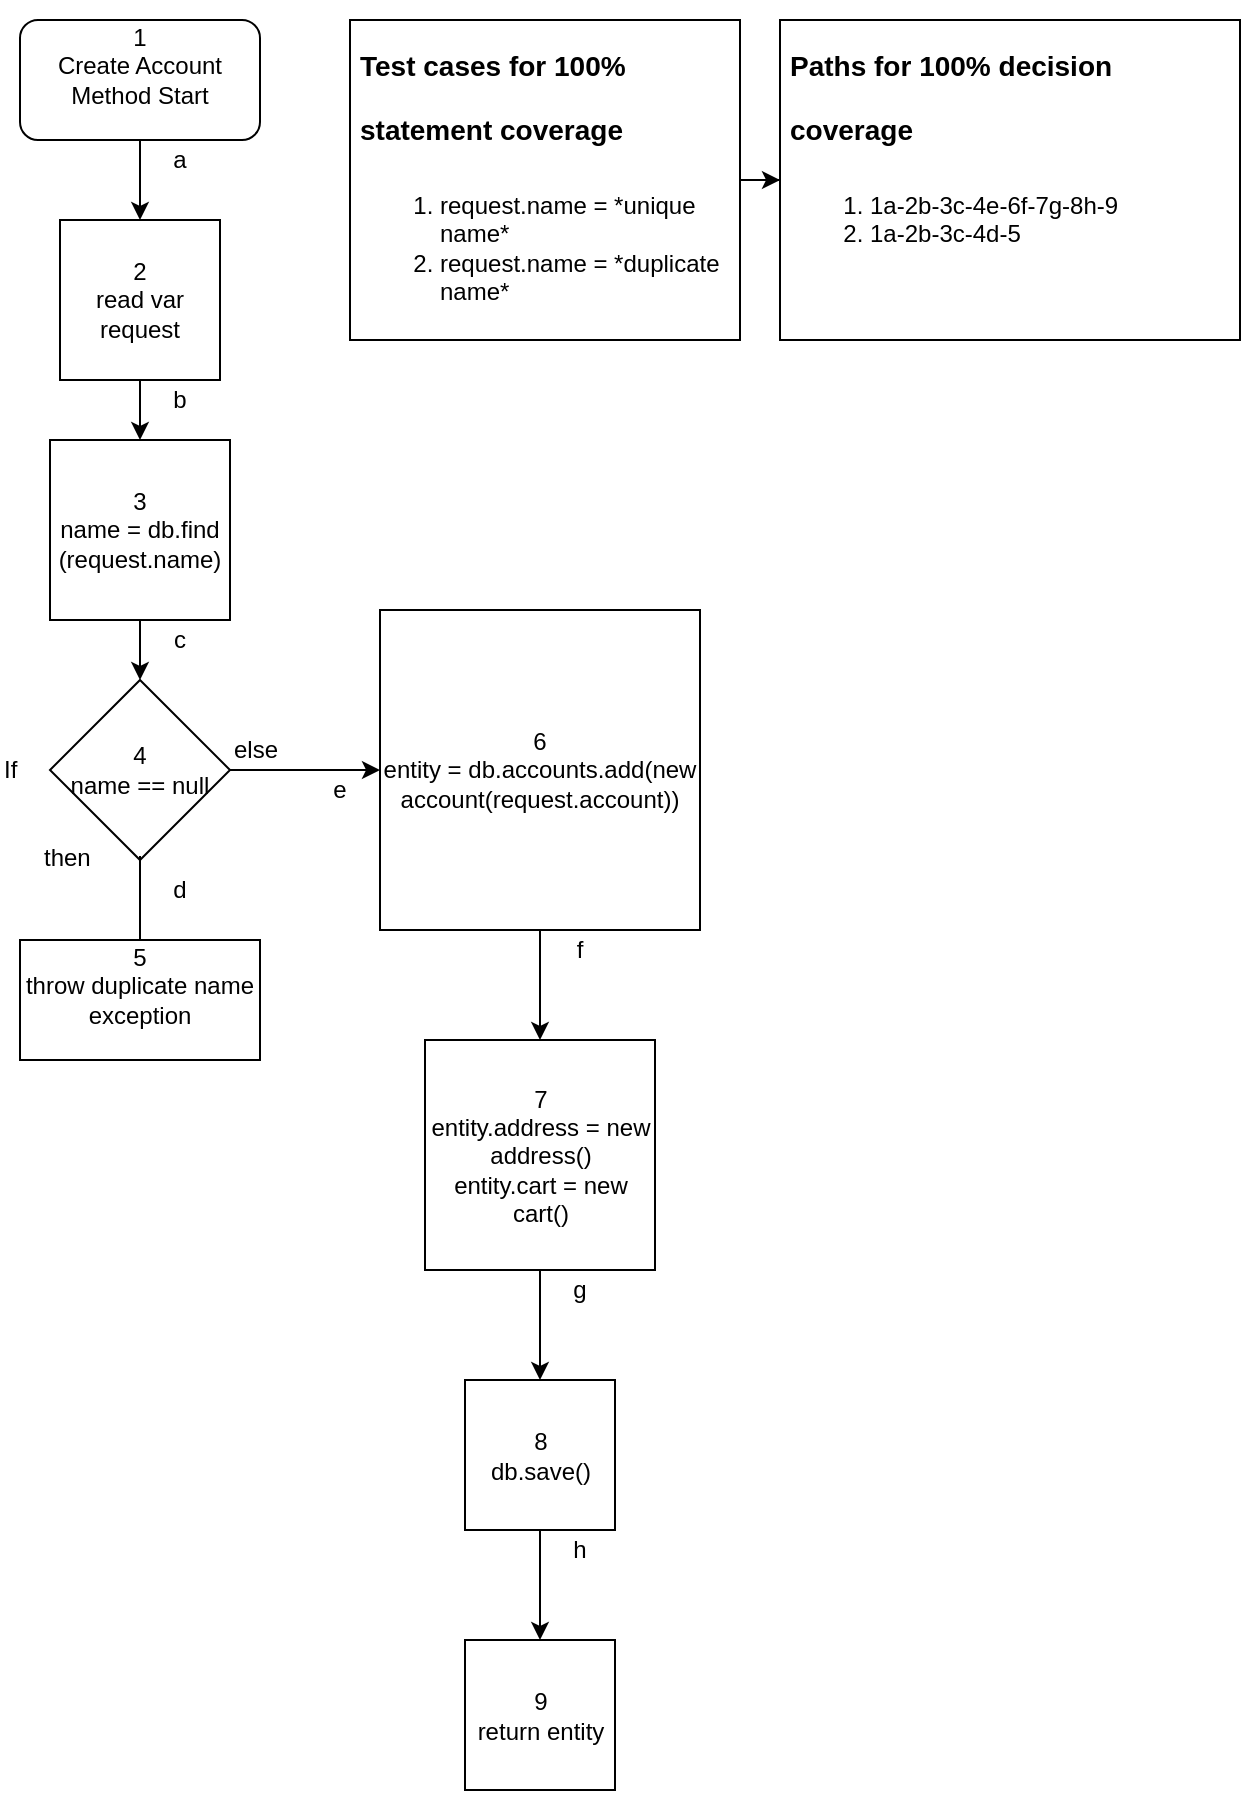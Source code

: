 <mxfile version="10.6.9" type="device"><diagram name="Page-1" id="edf60f1a-56cd-e834-aa8a-f176f3a09ee4"><mxGraphModel dx="1394" dy="796" grid="1" gridSize="10" guides="1" tooltips="1" connect="1" arrows="1" fold="1" page="1" pageScale="1" pageWidth="1100" pageHeight="850" background="#ffffff" math="0" shadow="0"><root><mxCell id="0"/><mxCell id="1" parent="0"/><mxCell id="p_R9L3HI1QtaKFcxqpp--1" value="1&lt;br&gt;Create Account Method Start&lt;br&gt;&lt;br&gt;" style="rounded=1;whiteSpace=wrap;html=1;" vertex="1" parent="1"><mxGeometry x="100" y="40" width="120" height="60" as="geometry"/></mxCell><mxCell id="p_R9L3HI1QtaKFcxqpp--6" value="" style="edgeStyle=orthogonalEdgeStyle;rounded=0;orthogonalLoop=1;jettySize=auto;html=1;" edge="1" parent="1" source="p_R9L3HI1QtaKFcxqpp--4" target="p_R9L3HI1QtaKFcxqpp--5"><mxGeometry relative="1" as="geometry"/></mxCell><mxCell id="p_R9L3HI1QtaKFcxqpp--4" value="2&lt;br&gt;read var request" style="whiteSpace=wrap;html=1;aspect=fixed;" vertex="1" parent="1"><mxGeometry x="120" y="140" width="80" height="80" as="geometry"/></mxCell><mxCell id="p_R9L3HI1QtaKFcxqpp--9" value="" style="edgeStyle=orthogonalEdgeStyle;rounded=0;orthogonalLoop=1;jettySize=auto;html=1;" edge="1" parent="1" source="p_R9L3HI1QtaKFcxqpp--5" target="p_R9L3HI1QtaKFcxqpp--8"><mxGeometry relative="1" as="geometry"/></mxCell><mxCell id="p_R9L3HI1QtaKFcxqpp--5" value="3&lt;br&gt;name = db.find&lt;br&gt;(request.name)" style="whiteSpace=wrap;html=1;aspect=fixed;" vertex="1" parent="1"><mxGeometry x="115" y="250" width="90" height="90" as="geometry"/></mxCell><mxCell id="p_R9L3HI1QtaKFcxqpp--8" value="4&lt;br&gt;name == null" style="rhombus;whiteSpace=wrap;html=1;" vertex="1" parent="1"><mxGeometry x="115" y="370" width="90" height="90" as="geometry"/></mxCell><mxCell id="p_R9L3HI1QtaKFcxqpp--10" value="If" style="text;html=1;resizable=0;points=[];autosize=1;align=left;verticalAlign=top;spacingTop=-4;" vertex="1" parent="1"><mxGeometry x="90" y="405" width="20" height="20" as="geometry"/></mxCell><mxCell id="p_R9L3HI1QtaKFcxqpp--11" value="else" style="text;html=1;resizable=0;points=[];autosize=1;align=left;verticalAlign=top;spacingTop=-4;" vertex="1" parent="1"><mxGeometry x="205" y="395" width="40" height="20" as="geometry"/></mxCell><mxCell id="p_R9L3HI1QtaKFcxqpp--12" value="then" style="text;html=1;" vertex="1" parent="1"><mxGeometry x="110" y="445" width="50" height="30" as="geometry"/></mxCell><mxCell id="p_R9L3HI1QtaKFcxqpp--13" value="" style="endArrow=classic;html=1;" edge="1" parent="1"><mxGeometry width="50" height="50" relative="1" as="geometry"><mxPoint x="160" y="458" as="sourcePoint"/><mxPoint x="160" y="510" as="targetPoint"/></mxGeometry></mxCell><mxCell id="p_R9L3HI1QtaKFcxqpp--14" value="5&lt;br&gt;throw duplicate name exception&lt;br&gt;&lt;br&gt;" style="rounded=0;whiteSpace=wrap;html=1;" vertex="1" parent="1"><mxGeometry x="100" y="500" width="120" height="60" as="geometry"/></mxCell><mxCell id="p_R9L3HI1QtaKFcxqpp--18" value="" style="endArrow=classic;html=1;exitX=1;exitY=0.5;exitDx=0;exitDy=0;" edge="1" parent="1" source="p_R9L3HI1QtaKFcxqpp--8"><mxGeometry width="50" height="50" relative="1" as="geometry"><mxPoint x="90" y="750" as="sourcePoint"/><mxPoint x="280" y="415" as="targetPoint"/></mxGeometry></mxCell><mxCell id="p_R9L3HI1QtaKFcxqpp--22" value="" style="edgeStyle=orthogonalEdgeStyle;rounded=0;orthogonalLoop=1;jettySize=auto;html=1;" edge="1" parent="1" source="p_R9L3HI1QtaKFcxqpp--19" target="p_R9L3HI1QtaKFcxqpp--21"><mxGeometry relative="1" as="geometry"/></mxCell><mxCell id="p_R9L3HI1QtaKFcxqpp--19" value="6&lt;br&gt;entity = db.accounts.add(new account(request.account))" style="whiteSpace=wrap;html=1;aspect=fixed;" vertex="1" parent="1"><mxGeometry x="280" y="335" width="160" height="160" as="geometry"/></mxCell><mxCell id="p_R9L3HI1QtaKFcxqpp--24" value="" style="edgeStyle=orthogonalEdgeStyle;rounded=0;orthogonalLoop=1;jettySize=auto;html=1;" edge="1" parent="1" source="p_R9L3HI1QtaKFcxqpp--21" target="p_R9L3HI1QtaKFcxqpp--23"><mxGeometry relative="1" as="geometry"/></mxCell><mxCell id="p_R9L3HI1QtaKFcxqpp--21" value="7&lt;br&gt;entity.address = new address()&lt;br&gt;entity.cart = new cart()&lt;br&gt;" style="whiteSpace=wrap;html=1;aspect=fixed;" vertex="1" parent="1"><mxGeometry x="302.5" y="550" width="115" height="115" as="geometry"/></mxCell><mxCell id="p_R9L3HI1QtaKFcxqpp--27" value="" style="edgeStyle=orthogonalEdgeStyle;rounded=0;orthogonalLoop=1;jettySize=auto;html=1;" edge="1" parent="1" source="p_R9L3HI1QtaKFcxqpp--23" target="p_R9L3HI1QtaKFcxqpp--26"><mxGeometry relative="1" as="geometry"/></mxCell><mxCell id="p_R9L3HI1QtaKFcxqpp--23" value="8&lt;br&gt;db.save()&lt;br&gt;" style="whiteSpace=wrap;html=1;aspect=fixed;" vertex="1" parent="1"><mxGeometry x="322.5" y="720" width="75" height="75" as="geometry"/></mxCell><mxCell id="p_R9L3HI1QtaKFcxqpp--26" value="9&lt;br&gt;return entity&lt;br&gt;" style="whiteSpace=wrap;html=1;aspect=fixed;" vertex="1" parent="1"><mxGeometry x="322.5" y="850" width="75" height="75" as="geometry"/></mxCell><mxCell id="p_R9L3HI1QtaKFcxqpp--25" value="" style="endArrow=classic;html=1;entryX=0.5;entryY=0;entryDx=0;entryDy=0;" edge="1" parent="1" source="p_R9L3HI1QtaKFcxqpp--1" target="p_R9L3HI1QtaKFcxqpp--4"><mxGeometry width="50" height="50" relative="1" as="geometry"><mxPoint x="90" y="820" as="sourcePoint"/><mxPoint x="159" y="150" as="targetPoint"/></mxGeometry></mxCell><mxCell id="arVU4EDz0NsQpDfogTEH-4" value="a" style="text;html=1;strokeColor=none;fillColor=none;align=center;verticalAlign=middle;whiteSpace=wrap;rounded=0;" vertex="1" parent="1"><mxGeometry x="160" y="100" width="40" height="20" as="geometry"/></mxCell><mxCell id="arVU4EDz0NsQpDfogTEH-5" value="b" style="text;html=1;strokeColor=none;fillColor=none;align=center;verticalAlign=middle;whiteSpace=wrap;rounded=0;" vertex="1" parent="1"><mxGeometry x="160" y="220" width="40" height="20" as="geometry"/></mxCell><mxCell id="arVU4EDz0NsQpDfogTEH-7" value="c" style="text;html=1;strokeColor=none;fillColor=none;align=center;verticalAlign=middle;whiteSpace=wrap;rounded=0;" vertex="1" parent="1"><mxGeometry x="160" y="340" width="40" height="20" as="geometry"/></mxCell><mxCell id="arVU4EDz0NsQpDfogTEH-8" value="d" style="text;html=1;strokeColor=none;fillColor=none;align=center;verticalAlign=middle;whiteSpace=wrap;rounded=0;" vertex="1" parent="1"><mxGeometry x="160" y="465" width="40" height="20" as="geometry"/></mxCell><mxCell id="arVU4EDz0NsQpDfogTEH-9" value="e" style="text;html=1;strokeColor=none;fillColor=none;align=center;verticalAlign=middle;whiteSpace=wrap;rounded=0;" vertex="1" parent="1"><mxGeometry x="240" y="415" width="40" height="20" as="geometry"/></mxCell><mxCell id="arVU4EDz0NsQpDfogTEH-10" value="f" style="text;html=1;strokeColor=none;fillColor=none;align=center;verticalAlign=middle;whiteSpace=wrap;rounded=0;" vertex="1" parent="1"><mxGeometry x="360" y="495" width="40" height="20" as="geometry"/></mxCell><mxCell id="arVU4EDz0NsQpDfogTEH-11" value="g" style="text;html=1;strokeColor=none;fillColor=none;align=center;verticalAlign=middle;whiteSpace=wrap;rounded=0;" vertex="1" parent="1"><mxGeometry x="360" y="665" width="40" height="20" as="geometry"/></mxCell><mxCell id="arVU4EDz0NsQpDfogTEH-12" value="h" style="text;html=1;strokeColor=none;fillColor=none;align=center;verticalAlign=middle;whiteSpace=wrap;rounded=0;" vertex="1" parent="1"><mxGeometry x="360" y="795" width="40" height="20" as="geometry"/></mxCell><mxCell id="5HkrKGozYH_GzDUjbDLA-1" value="" style="edgeStyle=orthogonalEdgeStyle;rounded=0;orthogonalLoop=1;jettySize=auto;html=1;" edge="1" parent="1" source="arVU4EDz0NsQpDfogTEH-13" target="arVU4EDz0NsQpDfogTEH-17"><mxGeometry relative="1" as="geometry"/></mxCell><mxCell id="arVU4EDz0NsQpDfogTEH-13" value="&lt;h1 style=&quot;line-height: 120%&quot;&gt;&lt;font style=&quot;font-size: 14px&quot;&gt;Test cases for 100% statement coverage&lt;/font&gt;&lt;/h1&gt;&lt;p&gt;&lt;/p&gt;&lt;ol&gt;&lt;li&gt;request.name = *unique name*&lt;/li&gt;&lt;li&gt;request.name = *duplicate name*&lt;/li&gt;&lt;/ol&gt;&lt;p&gt;&lt;/p&gt;" style="text;html=1;strokeColor=#000000;fillColor=none;spacing=5;spacingTop=-20;whiteSpace=wrap;overflow=hidden;rounded=0;" vertex="1" parent="1"><mxGeometry x="265" y="40" width="195" height="160" as="geometry"/></mxCell><mxCell id="arVU4EDz0NsQpDfogTEH-17" value="&lt;h1 style=&quot;line-height: 120%&quot;&gt;&lt;font style=&quot;font-size: 14px&quot;&gt;Paths for 100% decision coverage&lt;/font&gt;&lt;/h1&gt;&lt;p&gt;&lt;/p&gt;&lt;ol&gt;&lt;li&gt;1a-2b-3c-4e-6f-7g-8h-9&lt;br&gt;&lt;/li&gt;&lt;li&gt;&lt;span&gt;1a-2b-3c-4d-5&lt;/span&gt;&lt;/li&gt;&lt;/ol&gt;&lt;p&gt;&lt;/p&gt;" style="text;html=1;strokeColor=#000000;fillColor=none;spacing=5;spacingTop=-20;whiteSpace=wrap;overflow=hidden;rounded=0;" vertex="1" parent="1"><mxGeometry x="480" y="40" width="230" height="160" as="geometry"/></mxCell></root></mxGraphModel></diagram><diagram id="hD0C7r4vvSH-rxO0DXHM" name="Page-2"><mxGraphModel dx="1394" dy="747" grid="1" gridSize="10" guides="1" tooltips="1" connect="1" arrows="1" fold="1" page="1" pageScale="1" pageWidth="850" pageHeight="1100" math="0" shadow="0"><root><mxCell id="H6DH-6OTxVknjJTw-CPX-0"/><mxCell id="H6DH-6OTxVknjJTw-CPX-1" parent="H6DH-6OTxVknjJTw-CPX-0"/><mxCell id="kNjEopVNb65ZV6t8P-L0-6" value="" style="edgeStyle=orthogonalEdgeStyle;rounded=0;orthogonalLoop=1;jettySize=auto;html=1;" edge="1" parent="H6DH-6OTxVknjJTw-CPX-1" source="QrWCN7sbPT3bQCch3ZX7-0" target="kNjEopVNb65ZV6t8P-L0-5"><mxGeometry relative="1" as="geometry"/></mxCell><mxCell id="QrWCN7sbPT3bQCch3ZX7-0" value="1&lt;br&gt;Create Order Method Start" style="rounded=1;whiteSpace=wrap;html=1;" vertex="1" parent="H6DH-6OTxVknjJTw-CPX-1"><mxGeometry x="90" y="25" width="120" height="60" as="geometry"/></mxCell><mxCell id="RZstzYf2juommERjC_Ts-1" value="" style="edgeStyle=orthogonalEdgeStyle;rounded=0;orthogonalLoop=1;jettySize=auto;html=1;" edge="1" parent="H6DH-6OTxVknjJTw-CPX-1" source="kNjEopVNb65ZV6t8P-L0-5" target="RZstzYf2juommERjC_Ts-0"><mxGeometry relative="1" as="geometry"/></mxCell><mxCell id="kNjEopVNb65ZV6t8P-L0-5" value="2&lt;br&gt;read var request&lt;br&gt;&lt;br&gt;" style="rounded=0;whiteSpace=wrap;html=1;" vertex="1" parent="H6DH-6OTxVknjJTw-CPX-1"><mxGeometry x="90" y="125" width="120" height="60" as="geometry"/></mxCell><mxCell id="GjVu-0bNZ1pSPyEjcNAu-4" value="" style="edgeStyle=orthogonalEdgeStyle;rounded=0;orthogonalLoop=1;jettySize=auto;html=1;" edge="1" parent="H6DH-6OTxVknjJTw-CPX-1" source="RZstzYf2juommERjC_Ts-0" target="GjVu-0bNZ1pSPyEjcNAu-0"><mxGeometry relative="1" as="geometry"/></mxCell><mxCell id="RZstzYf2juommERjC_Ts-0" value="3&lt;br&gt;account = db.accounts.find(request.account)&lt;br&gt;" style="rounded=0;whiteSpace=wrap;html=1;" vertex="1" parent="H6DH-6OTxVknjJTw-CPX-1"><mxGeometry x="50" y="225" width="200" height="100" as="geometry"/></mxCell><mxCell id="ZH5MGWiGUdXiktFxABLJ-1" value="" style="edgeStyle=orthogonalEdgeStyle;rounded=0;orthogonalLoop=1;jettySize=auto;html=1;" edge="1" parent="H6DH-6OTxVknjJTw-CPX-1" source="GjVu-0bNZ1pSPyEjcNAu-0" target="ZH5MGWiGUdXiktFxABLJ-0"><mxGeometry relative="1" as="geometry"/></mxCell><mxCell id="ZH5MGWiGUdXiktFxABLJ-4" value="" style="edgeStyle=orthogonalEdgeStyle;rounded=0;orthogonalLoop=1;jettySize=auto;html=1;" edge="1" parent="H6DH-6OTxVknjJTw-CPX-1" source="GjVu-0bNZ1pSPyEjcNAu-0" target="ZH5MGWiGUdXiktFxABLJ-3"><mxGeometry relative="1" as="geometry"/></mxCell><mxCell id="GjVu-0bNZ1pSPyEjcNAu-0" value="4&lt;br&gt;account == null" style="rhombus;whiteSpace=wrap;html=1;" vertex="1" parent="H6DH-6OTxVknjJTw-CPX-1"><mxGeometry x="97.5" y="365" width="105" height="90" as="geometry"/></mxCell><mxCell id="ZH5MGWiGUdXiktFxABLJ-13" value="" style="edgeStyle=orthogonalEdgeStyle;rounded=0;orthogonalLoop=1;jettySize=auto;html=1;" edge="1" parent="H6DH-6OTxVknjJTw-CPX-1" source="ZH5MGWiGUdXiktFxABLJ-3"><mxGeometry relative="1" as="geometry"><mxPoint x="470" y="410" as="targetPoint"/></mxGeometry></mxCell><mxCell id="ZH5MGWiGUdXiktFxABLJ-3" value="6&lt;br&gt;account.cart.cartItems &amp;gt; 1" style="rhombus;whiteSpace=wrap;html=1;" vertex="1" parent="H6DH-6OTxVknjJTw-CPX-1"><mxGeometry x="265" y="342.5" width="165" height="135" as="geometry"/></mxCell><mxCell id="GjVu-0bNZ1pSPyEjcNAu-1" value="If" style="text;html=1;resizable=0;points=[];autosize=1;align=left;verticalAlign=top;spacingTop=-4;" vertex="1" parent="H6DH-6OTxVknjJTw-CPX-1"><mxGeometry x="82.5" y="390" width="20" height="20" as="geometry"/></mxCell><mxCell id="GjVu-0bNZ1pSPyEjcNAu-2" value="else" style="text;html=1;resizable=0;points=[];autosize=1;align=left;verticalAlign=top;spacingTop=-4;" vertex="1" parent="H6DH-6OTxVknjJTw-CPX-1"><mxGeometry x="187.5" y="380" width="40" height="20" as="geometry"/></mxCell><mxCell id="GjVu-0bNZ1pSPyEjcNAu-3" value="then" style="text;html=1;" vertex="1" parent="H6DH-6OTxVknjJTw-CPX-1"><mxGeometry x="92.5" y="440" width="50" height="30" as="geometry"/></mxCell><mxCell id="ZH5MGWiGUdXiktFxABLJ-0" value="5&lt;br&gt;throw account not found exception&lt;br&gt;&lt;br&gt;" style="rounded=0;whiteSpace=wrap;html=1;" vertex="1" parent="H6DH-6OTxVknjJTw-CPX-1"><mxGeometry x="90" y="490" width="120" height="60" as="geometry"/></mxCell><mxCell id="ZH5MGWiGUdXiktFxABLJ-5" value="If" style="text;html=1;resizable=0;points=[];autosize=1;align=left;verticalAlign=top;spacingTop=-4;" vertex="1" parent="H6DH-6OTxVknjJTw-CPX-1"><mxGeometry x="260" y="380" width="20" height="20" as="geometry"/></mxCell><mxCell id="ZH5MGWiGUdXiktFxABLJ-6" value="else" style="text;html=1;resizable=0;points=[];autosize=1;align=left;verticalAlign=top;spacingTop=-4;" vertex="1" parent="H6DH-6OTxVknjJTw-CPX-1"><mxGeometry x="425" y="380" width="40" height="20" as="geometry"/></mxCell><mxCell id="ZH5MGWiGUdXiktFxABLJ-7" value="then" style="text;html=1;" vertex="1" parent="H6DH-6OTxVknjJTw-CPX-1"><mxGeometry x="290" y="460" width="50" height="30" as="geometry"/></mxCell><mxCell id="ZH5MGWiGUdXiktFxABLJ-17" value="" style="edgeStyle=orthogonalEdgeStyle;rounded=0;orthogonalLoop=1;jettySize=auto;html=1;" edge="1" parent="H6DH-6OTxVknjJTw-CPX-1" source="ZH5MGWiGUdXiktFxABLJ-10" target="ZH5MGWiGUdXiktFxABLJ-16"><mxGeometry relative="1" as="geometry"/></mxCell><mxCell id="ZH5MGWiGUdXiktFxABLJ-23" value="" style="edgeStyle=orthogonalEdgeStyle;rounded=0;orthogonalLoop=1;jettySize=auto;html=1;" edge="1" parent="H6DH-6OTxVknjJTw-CPX-1" source="ZH5MGWiGUdXiktFxABLJ-10" target="ZH5MGWiGUdXiktFxABLJ-22"><mxGeometry relative="1" as="geometry"/></mxCell><mxCell id="ZH5MGWiGUdXiktFxABLJ-10" value="8&lt;br&gt;var transaction = db.beginTransaction()" style="rounded=0;whiteSpace=wrap;html=1;" vertex="1" parent="H6DH-6OTxVknjJTw-CPX-1"><mxGeometry x="287.5" y="510" width="120" height="60" as="geometry"/></mxCell><mxCell id="ZH5MGWiGUdXiktFxABLJ-22" value="9&lt;br&gt;transaction.rollback()" style="rounded=0;whiteSpace=wrap;html=1;" vertex="1" parent="H6DH-6OTxVknjJTw-CPX-1"><mxGeometry x="490" y="510" width="118" height="60" as="geometry"/></mxCell><mxCell id="ZH5MGWiGUdXiktFxABLJ-26" value="" style="edgeStyle=orthogonalEdgeStyle;rounded=0;orthogonalLoop=1;jettySize=auto;html=1;" edge="1" parent="H6DH-6OTxVknjJTw-CPX-1" source="ZH5MGWiGUdXiktFxABLJ-16" target="ZH5MGWiGUdXiktFxABLJ-25"><mxGeometry relative="1" as="geometry"/></mxCell><mxCell id="ZH5MGWiGUdXiktFxABLJ-16" value="10&lt;br&gt;var order = db.orders.add(new order())&lt;br&gt;&lt;br&gt;" style="rounded=0;whiteSpace=wrap;html=1;" vertex="1" parent="H6DH-6OTxVknjJTw-CPX-1"><mxGeometry x="288" y="630" width="120" height="70" as="geometry"/></mxCell><mxCell id="ZH5MGWiGUdXiktFxABLJ-28" value="" style="edgeStyle=orthogonalEdgeStyle;rounded=0;orthogonalLoop=1;jettySize=auto;html=1;" edge="1" parent="H6DH-6OTxVknjJTw-CPX-1" source="ZH5MGWiGUdXiktFxABLJ-25" target="ZH5MGWiGUdXiktFxABLJ-27"><mxGeometry relative="1" as="geometry"/></mxCell><mxCell id="ZH5MGWiGUdXiktFxABLJ-34" value="" style="edgeStyle=orthogonalEdgeStyle;rounded=0;orthogonalLoop=1;jettySize=auto;html=1;exitX=1;exitY=0.5;exitDx=0;exitDy=0;" edge="1" parent="H6DH-6OTxVknjJTw-CPX-1" source="ZH5MGWiGUdXiktFxABLJ-27" target="ZH5MGWiGUdXiktFxABLJ-33"><mxGeometry relative="1" as="geometry"><Array as="points"><mxPoint x="450" y="915"/><mxPoint x="450" y="1150"/><mxPoint x="348" y="1150"/></Array></mxGeometry></mxCell><mxCell id="ZH5MGWiGUdXiktFxABLJ-25" value="11&lt;br&gt;db.save()&lt;br&gt;" style="rounded=0;whiteSpace=wrap;html=1;" vertex="1" parent="H6DH-6OTxVknjJTw-CPX-1"><mxGeometry x="287.5" y="750" width="120" height="60" as="geometry"/></mxCell><mxCell id="Zm4AZHgUQYk6GFpShvZH-19" value="" style="edgeStyle=orthogonalEdgeStyle;rounded=0;orthogonalLoop=1;jettySize=auto;html=1;" edge="1" parent="H6DH-6OTxVknjJTw-CPX-1" source="ZH5MGWiGUdXiktFxABLJ-33" target="ZH5MGWiGUdXiktFxABLJ-39"><mxGeometry relative="1" as="geometry"/></mxCell><mxCell id="ZH5MGWiGUdXiktFxABLJ-33" value="14&lt;br&gt;db.cartItems.remove(&lt;br&gt;account.cart.cartItems)&lt;br&gt;" style="rounded=0;whiteSpace=wrap;html=1;" vertex="1" parent="H6DH-6OTxVknjJTw-CPX-1"><mxGeometry x="272.5" y="1190" width="150" height="60" as="geometry"/></mxCell><mxCell id="ZH5MGWiGUdXiktFxABLJ-11" value="" style="edgeStyle=orthogonalEdgeStyle;rounded=0;orthogonalLoop=1;jettySize=auto;html=1;" edge="1" parent="H6DH-6OTxVknjJTw-CPX-1" source="ZH5MGWiGUdXiktFxABLJ-3" target="ZH5MGWiGUdXiktFxABLJ-10"><mxGeometry relative="1" as="geometry"><mxPoint x="347.5" y="477.5" as="sourcePoint"/><mxPoint x="347.5" y="557.5" as="targetPoint"/></mxGeometry></mxCell><mxCell id="ZH5MGWiGUdXiktFxABLJ-14" value="7&lt;br&gt;throw cart empty exception" style="rounded=0;whiteSpace=wrap;html=1;" vertex="1" parent="H6DH-6OTxVknjJTw-CPX-1"><mxGeometry x="470" y="380" width="120" height="60" as="geometry"/></mxCell><mxCell id="ZH5MGWiGUdXiktFxABLJ-20" value="try" style="text;html=1;resizable=0;points=[];autosize=1;align=left;verticalAlign=top;spacingTop=-4;" vertex="1" parent="H6DH-6OTxVknjJTw-CPX-1"><mxGeometry x="320" y="580" width="30" height="20" as="geometry"/></mxCell><mxCell id="ZH5MGWiGUdXiktFxABLJ-24" value="catch" style="text;html=1;resizable=0;points=[];autosize=1;align=left;verticalAlign=top;spacingTop=-4;" vertex="1" parent="H6DH-6OTxVknjJTw-CPX-1"><mxGeometry x="415" y="510" width="40" height="20" as="geometry"/></mxCell><mxCell id="ZH5MGWiGUdXiktFxABLJ-36" value="" style="edgeStyle=orthogonalEdgeStyle;rounded=0;orthogonalLoop=1;jettySize=auto;html=1;" edge="1" parent="H6DH-6OTxVknjJTw-CPX-1" source="ZH5MGWiGUdXiktFxABLJ-27" target="ZH5MGWiGUdXiktFxABLJ-35"><mxGeometry relative="1" as="geometry"/></mxCell><mxCell id="ZH5MGWiGUdXiktFxABLJ-27" value="12&lt;br&gt;for each item in account.cart.cartItems" style="rhombus;whiteSpace=wrap;html=1;" vertex="1" parent="H6DH-6OTxVknjJTw-CPX-1"><mxGeometry x="259" y="860" width="178" height="110" as="geometry"/></mxCell><mxCell id="ZH5MGWiGUdXiktFxABLJ-38" value="" style="edgeStyle=orthogonalEdgeStyle;rounded=0;orthogonalLoop=1;jettySize=auto;html=1;exitX=0.5;exitY=1;exitDx=0;exitDy=0;entryX=0;entryY=0.5;entryDx=0;entryDy=0;" edge="1" parent="H6DH-6OTxVknjJTw-CPX-1" source="ZH5MGWiGUdXiktFxABLJ-35" target="ZH5MGWiGUdXiktFxABLJ-27"><mxGeometry relative="1" as="geometry"><mxPoint x="260" y="910" as="targetPoint"/><Array as="points"><mxPoint x="348" y="1120"/><mxPoint x="230" y="1120"/><mxPoint x="230" y="915"/></Array></mxGeometry></mxCell><mxCell id="ZH5MGWiGUdXiktFxABLJ-35" value="13&lt;br&gt;order.orderItems.add(item)" style="rounded=0;whiteSpace=wrap;html=1;" vertex="1" parent="H6DH-6OTxVknjJTw-CPX-1"><mxGeometry x="268" y="1020" width="159" height="60" as="geometry"/></mxCell><mxCell id="ZH5MGWiGUdXiktFxABLJ-46" value="" style="edgeStyle=orthogonalEdgeStyle;rounded=0;orthogonalLoop=1;jettySize=auto;html=1;" edge="1" parent="H6DH-6OTxVknjJTw-CPX-1" source="ZH5MGWiGUdXiktFxABLJ-39" target="ZH5MGWiGUdXiktFxABLJ-44"><mxGeometry relative="1" as="geometry"/></mxCell><mxCell id="ZH5MGWiGUdXiktFxABLJ-48" value="" style="edgeStyle=orthogonalEdgeStyle;rounded=0;orthogonalLoop=1;jettySize=auto;html=1;" edge="1" parent="H6DH-6OTxVknjJTw-CPX-1" source="ZH5MGWiGUdXiktFxABLJ-39" target="ZH5MGWiGUdXiktFxABLJ-47"><mxGeometry relative="1" as="geometry"/></mxCell><mxCell id="ZH5MGWiGUdXiktFxABLJ-39" value="15&lt;br&gt;account.address == null" style="rhombus;whiteSpace=wrap;html=1;" vertex="1" parent="H6DH-6OTxVknjJTw-CPX-1"><mxGeometry x="293.5" y="1310" width="108" height="110" as="geometry"/></mxCell><mxCell id="ZH5MGWiGUdXiktFxABLJ-40" value="If" style="text;html=1;resizable=0;points=[];autosize=1;align=left;verticalAlign=top;spacingTop=-4;" vertex="1" parent="H6DH-6OTxVknjJTw-CPX-1"><mxGeometry x="282" y="1335" width="20" height="20" as="geometry"/></mxCell><mxCell id="ZH5MGWiGUdXiktFxABLJ-41" value="else" style="text;html=1;resizable=0;points=[];autosize=1;align=left;verticalAlign=top;spacingTop=-4;" vertex="1" parent="H6DH-6OTxVknjJTw-CPX-1"><mxGeometry x="290" y="1400" width="40" height="20" as="geometry"/></mxCell><mxCell id="ZH5MGWiGUdXiktFxABLJ-42" value="then" style="text;html=1;" vertex="1" parent="H6DH-6OTxVknjJTw-CPX-1"><mxGeometry x="400" y="1330" width="50" height="30" as="geometry"/></mxCell><mxCell id="ZH5MGWiGUdXiktFxABLJ-44" value="16&lt;br&gt;throw address not found exception&lt;br&gt;&lt;br&gt;" style="rounded=0;whiteSpace=wrap;html=1;" vertex="1" parent="H6DH-6OTxVknjJTw-CPX-1"><mxGeometry x="455" y="1335" width="120" height="60" as="geometry"/></mxCell><mxCell id="ZH5MGWiGUdXiktFxABLJ-50" value="" style="edgeStyle=orthogonalEdgeStyle;rounded=0;orthogonalLoop=1;jettySize=auto;html=1;" edge="1" parent="H6DH-6OTxVknjJTw-CPX-1" source="ZH5MGWiGUdXiktFxABLJ-47" target="ZH5MGWiGUdXiktFxABLJ-49"><mxGeometry relative="1" as="geometry"/></mxCell><mxCell id="ZH5MGWiGUdXiktFxABLJ-47" value="17&lt;br&gt;order.shippingCost = account.address.country.shippingCost" style="rounded=0;whiteSpace=wrap;html=1;" vertex="1" parent="H6DH-6OTxVknjJTw-CPX-1"><mxGeometry x="233.5" y="1460" width="228" height="60" as="geometry"/></mxCell><mxCell id="ZH5MGWiGUdXiktFxABLJ-52" value="" style="edgeStyle=orthogonalEdgeStyle;rounded=0;orthogonalLoop=1;jettySize=auto;html=1;" edge="1" parent="H6DH-6OTxVknjJTw-CPX-1" source="ZH5MGWiGUdXiktFxABLJ-49" target="ZH5MGWiGUdXiktFxABLJ-51"><mxGeometry relative="1" as="geometry"/></mxCell><mxCell id="ZH5MGWiGUdXiktFxABLJ-49" value="18&lt;br&gt;order.totalCost = account.cart.cartItems.sum(item.price)" style="rounded=0;whiteSpace=wrap;html=1;" vertex="1" parent="H6DH-6OTxVknjJTw-CPX-1"><mxGeometry x="234" y="1570" width="228" height="60" as="geometry"/></mxCell><mxCell id="ZH5MGWiGUdXiktFxABLJ-54" value="" style="edgeStyle=orthogonalEdgeStyle;rounded=0;orthogonalLoop=1;jettySize=auto;html=1;" edge="1" parent="H6DH-6OTxVknjJTw-CPX-1" source="ZH5MGWiGUdXiktFxABLJ-51" target="ZH5MGWiGUdXiktFxABLJ-53"><mxGeometry relative="1" as="geometry"/></mxCell><mxCell id="ZH5MGWiGUdXiktFxABLJ-51" value="19&lt;br&gt;order.invoice = new invoice(amount, isPaid)" style="rounded=0;whiteSpace=wrap;html=1;" vertex="1" parent="H6DH-6OTxVknjJTw-CPX-1"><mxGeometry x="233.5" y="1670" width="228" height="60" as="geometry"/></mxCell><mxCell id="ZH5MGWiGUdXiktFxABLJ-56" value="" style="edgeStyle=orthogonalEdgeStyle;rounded=0;orthogonalLoop=1;jettySize=auto;html=1;" edge="1" parent="H6DH-6OTxVknjJTw-CPX-1" source="ZH5MGWiGUdXiktFxABLJ-53" target="ZH5MGWiGUdXiktFxABLJ-55"><mxGeometry relative="1" as="geometry"/></mxCell><mxCell id="ZH5MGWiGUdXiktFxABLJ-53" value="20&lt;br&gt;db.save()&lt;br&gt;transaction.commit()&lt;br&gt;" style="rounded=0;whiteSpace=wrap;html=1;" vertex="1" parent="H6DH-6OTxVknjJTw-CPX-1"><mxGeometry x="233.5" y="1780" width="228" height="60" as="geometry"/></mxCell><mxCell id="ZH5MGWiGUdXiktFxABLJ-55" value="21&lt;br&gt;return order&lt;br&gt;&lt;br&gt;" style="rounded=0;whiteSpace=wrap;html=1;" vertex="1" parent="H6DH-6OTxVknjJTw-CPX-1"><mxGeometry x="289" y="1870" width="117" height="50" as="geometry"/></mxCell><mxCell id="Zm4AZHgUQYk6GFpShvZH-0" value="a" style="text;html=1;strokeColor=none;fillColor=none;align=center;verticalAlign=middle;whiteSpace=wrap;rounded=0;" vertex="1" parent="H6DH-6OTxVknjJTw-CPX-1"><mxGeometry x="150" y="85" width="40" height="20" as="geometry"/></mxCell><mxCell id="Zm4AZHgUQYk6GFpShvZH-3" value="b" style="text;html=1;strokeColor=none;fillColor=none;align=center;verticalAlign=middle;whiteSpace=wrap;rounded=0;" vertex="1" parent="H6DH-6OTxVknjJTw-CPX-1"><mxGeometry x="150" y="185" width="40" height="20" as="geometry"/></mxCell><mxCell id="Zm4AZHgUQYk6GFpShvZH-6" value="c" style="text;html=1;strokeColor=none;fillColor=none;align=center;verticalAlign=middle;whiteSpace=wrap;rounded=0;" vertex="1" parent="H6DH-6OTxVknjJTw-CPX-1"><mxGeometry x="150" y="325" width="40" height="20" as="geometry"/></mxCell><mxCell id="Zm4AZHgUQYk6GFpShvZH-7" value="d" style="text;html=1;strokeColor=none;fillColor=none;align=center;verticalAlign=middle;whiteSpace=wrap;rounded=0;" vertex="1" parent="H6DH-6OTxVknjJTw-CPX-1"><mxGeometry x="150" y="450" width="40" height="20" as="geometry"/></mxCell><mxCell id="Zm4AZHgUQYk6GFpShvZH-9" value="e" style="text;html=1;strokeColor=none;fillColor=none;align=center;verticalAlign=middle;whiteSpace=wrap;rounded=0;" vertex="1" parent="H6DH-6OTxVknjJTw-CPX-1"><mxGeometry x="193.5" y="410" width="40" height="20" as="geometry"/></mxCell><mxCell id="Zm4AZHgUQYk6GFpShvZH-10" value="f" style="text;html=1;strokeColor=none;fillColor=none;align=center;verticalAlign=middle;whiteSpace=wrap;rounded=0;" vertex="1" parent="H6DH-6OTxVknjJTw-CPX-1"><mxGeometry x="415" y="410" width="40" height="20" as="geometry"/></mxCell><mxCell id="Zm4AZHgUQYk6GFpShvZH-11" value="g" style="text;html=1;strokeColor=none;fillColor=none;align=center;verticalAlign=middle;whiteSpace=wrap;rounded=0;" vertex="1" parent="H6DH-6OTxVknjJTw-CPX-1"><mxGeometry x="347.5" y="470" width="40" height="20" as="geometry"/></mxCell><mxCell id="Zm4AZHgUQYk6GFpShvZH-12" value="h" style="text;html=1;strokeColor=none;fillColor=none;align=center;verticalAlign=middle;whiteSpace=wrap;rounded=0;" vertex="1" parent="H6DH-6OTxVknjJTw-CPX-1"><mxGeometry x="350" y="570" width="40" height="20" as="geometry"/></mxCell><mxCell id="Zm4AZHgUQYk6GFpShvZH-13" value="i" style="text;html=1;strokeColor=none;fillColor=none;align=center;verticalAlign=middle;whiteSpace=wrap;rounded=0;" vertex="1" parent="H6DH-6OTxVknjJTw-CPX-1"><mxGeometry x="410" y="540" width="40" height="20" as="geometry"/></mxCell><mxCell id="Zm4AZHgUQYk6GFpShvZH-14" value="j" style="text;html=1;strokeColor=none;fillColor=none;align=center;verticalAlign=middle;whiteSpace=wrap;rounded=0;" vertex="1" parent="H6DH-6OTxVknjJTw-CPX-1"><mxGeometry x="347.5" y="700" width="40" height="20" as="geometry"/></mxCell><mxCell id="Zm4AZHgUQYk6GFpShvZH-15" value="k" style="text;html=1;strokeColor=none;fillColor=none;align=center;verticalAlign=middle;whiteSpace=wrap;rounded=0;" vertex="1" parent="H6DH-6OTxVknjJTw-CPX-1"><mxGeometry x="350" y="810" width="40" height="20" as="geometry"/></mxCell><mxCell id="Zm4AZHgUQYk6GFpShvZH-16" value="l" style="text;html=1;strokeColor=none;fillColor=none;align=center;verticalAlign=middle;whiteSpace=wrap;rounded=0;" vertex="1" parent="H6DH-6OTxVknjJTw-CPX-1"><mxGeometry x="340" y="970" width="40" height="20" as="geometry"/></mxCell><mxCell id="Zm4AZHgUQYk6GFpShvZH-17" value="m" style="text;html=1;strokeColor=none;fillColor=none;align=center;verticalAlign=middle;whiteSpace=wrap;rounded=0;" vertex="1" parent="H6DH-6OTxVknjJTw-CPX-1"><mxGeometry x="340" y="1080" width="40" height="20" as="geometry"/></mxCell><mxCell id="Zm4AZHgUQYk6GFpShvZH-18" value="n" style="text;html=1;strokeColor=none;fillColor=none;align=center;verticalAlign=middle;whiteSpace=wrap;rounded=0;" vertex="1" parent="H6DH-6OTxVknjJTw-CPX-1"><mxGeometry x="430" y="895" width="40" height="20" as="geometry"/></mxCell><mxCell id="Zm4AZHgUQYk6GFpShvZH-20" value="o" style="text;html=1;strokeColor=none;fillColor=none;align=center;verticalAlign=middle;whiteSpace=wrap;rounded=0;" vertex="1" parent="H6DH-6OTxVknjJTw-CPX-1"><mxGeometry x="340" y="1250" width="40" height="20" as="geometry"/></mxCell><mxCell id="Zm4AZHgUQYk6GFpShvZH-21" value="p" style="text;html=1;strokeColor=none;fillColor=none;align=center;verticalAlign=middle;whiteSpace=wrap;rounded=0;" vertex="1" parent="H6DH-6OTxVknjJTw-CPX-1"><mxGeometry x="390" y="1365" width="40" height="20" as="geometry"/></mxCell><mxCell id="Zm4AZHgUQYk6GFpShvZH-22" value="q" style="text;html=1;strokeColor=none;fillColor=none;align=center;verticalAlign=middle;whiteSpace=wrap;rounded=0;" vertex="1" parent="H6DH-6OTxVknjJTw-CPX-1"><mxGeometry x="347.5" y="1420" width="40" height="20" as="geometry"/></mxCell><mxCell id="Zm4AZHgUQYk6GFpShvZH-23" value="r" style="text;html=1;strokeColor=none;fillColor=none;align=center;verticalAlign=middle;whiteSpace=wrap;rounded=0;" vertex="1" parent="H6DH-6OTxVknjJTw-CPX-1"><mxGeometry x="347.5" y="1520" width="40" height="20" as="geometry"/></mxCell><mxCell id="Zm4AZHgUQYk6GFpShvZH-24" value="s" style="text;html=1;strokeColor=none;fillColor=none;align=center;verticalAlign=middle;whiteSpace=wrap;rounded=0;" vertex="1" parent="H6DH-6OTxVknjJTw-CPX-1"><mxGeometry x="347.5" y="1630" width="40" height="20" as="geometry"/></mxCell><mxCell id="Zm4AZHgUQYk6GFpShvZH-25" value="t" style="text;html=1;strokeColor=none;fillColor=none;align=center;verticalAlign=middle;whiteSpace=wrap;rounded=0;" vertex="1" parent="H6DH-6OTxVknjJTw-CPX-1"><mxGeometry x="347.5" y="1730" width="40" height="20" as="geometry"/></mxCell><mxCell id="qoKE_Ieg0_SQQV4BI_u6-1" value="" style="edgeStyle=orthogonalEdgeStyle;rounded=0;orthogonalLoop=1;jettySize=auto;html=1;" edge="1" parent="H6DH-6OTxVknjJTw-CPX-1" source="zYq05GD4CnHHWgg-focx-0" target="qoKE_Ieg0_SQQV4BI_u6-0"><mxGeometry relative="1" as="geometry"><Array as="points"><mxPoint x="540" y="105"/><mxPoint x="540" y="105"/></Array></mxGeometry></mxCell><mxCell id="zYq05GD4CnHHWgg-focx-0" value="&lt;h1 style=&quot;line-height: 120%&quot;&gt;&lt;font style=&quot;font-size: 14px&quot;&gt;Test cases for 100% statement coverage&lt;/font&gt;&lt;/h1&gt;&lt;p&gt;&lt;/p&gt;&lt;ol&gt;&lt;li&gt;request.account = *existing account, with cart items &amp;gt; 1 and address*&lt;/li&gt;&lt;li&gt;request.account = *existing account, with cart items &amp;gt; 1, no address*&lt;/li&gt;&lt;li&gt;request.account = *existing account, with cart items &amp;lt; 1*&lt;/li&gt;&lt;li&gt;request.account = *non-existing account*&lt;/li&gt;&lt;li&gt;request.account = *non-existing account*&lt;/li&gt;&lt;/ol&gt;&lt;p&gt;&lt;/p&gt;" style="text;html=1;strokeColor=#000000;fillColor=none;spacing=5;spacingTop=-20;whiteSpace=wrap;overflow=hidden;rounded=0;" vertex="1" parent="H6DH-6OTxVknjJTw-CPX-1"><mxGeometry x="263" y="25" width="267" height="235" as="geometry"/></mxCell><mxCell id="qoKE_Ieg0_SQQV4BI_u6-0" value="&lt;h1 style=&quot;line-height: 120%&quot;&gt;&lt;font style=&quot;font-size: 14px&quot;&gt;Paths for 100% decision coverage&lt;/font&gt;&lt;/h1&gt;&lt;p&gt;&lt;/p&gt;&lt;ol&gt;&lt;li&gt;1a-2b-3c-4e-6g-8h-10j-11k-12l-13m-12n-14o-15q-17r-18s-19t-20u-21&lt;/li&gt;&lt;li&gt;1a-2b-3c-4e-6g-8h-10j-11k-12l-13m-12n-14o-15p-16-9&lt;/li&gt;&lt;li&gt;1a-2b-3c-4e-6f-7&lt;/li&gt;&lt;li&gt;1a-2b-3c-4d-5&lt;/li&gt;&lt;/ol&gt;&lt;p&gt;&lt;/p&gt;" style="text;html=1;strokeColor=#000000;fillColor=none;spacing=5;spacingTop=-20;whiteSpace=wrap;overflow=hidden;rounded=0;" vertex="1" parent="H6DH-6OTxVknjJTw-CPX-1"><mxGeometry x="560" y="25" width="310" height="215" as="geometry"/></mxCell><mxCell id="qoKE_Ieg0_SQQV4BI_u6-4" value="u" style="text;html=1;strokeColor=none;fillColor=none;align=center;verticalAlign=middle;whiteSpace=wrap;rounded=0;" vertex="1" parent="H6DH-6OTxVknjJTw-CPX-1"><mxGeometry x="350" y="1840" width="40" height="20" as="geometry"/></mxCell></root></mxGraphModel></diagram></mxfile>